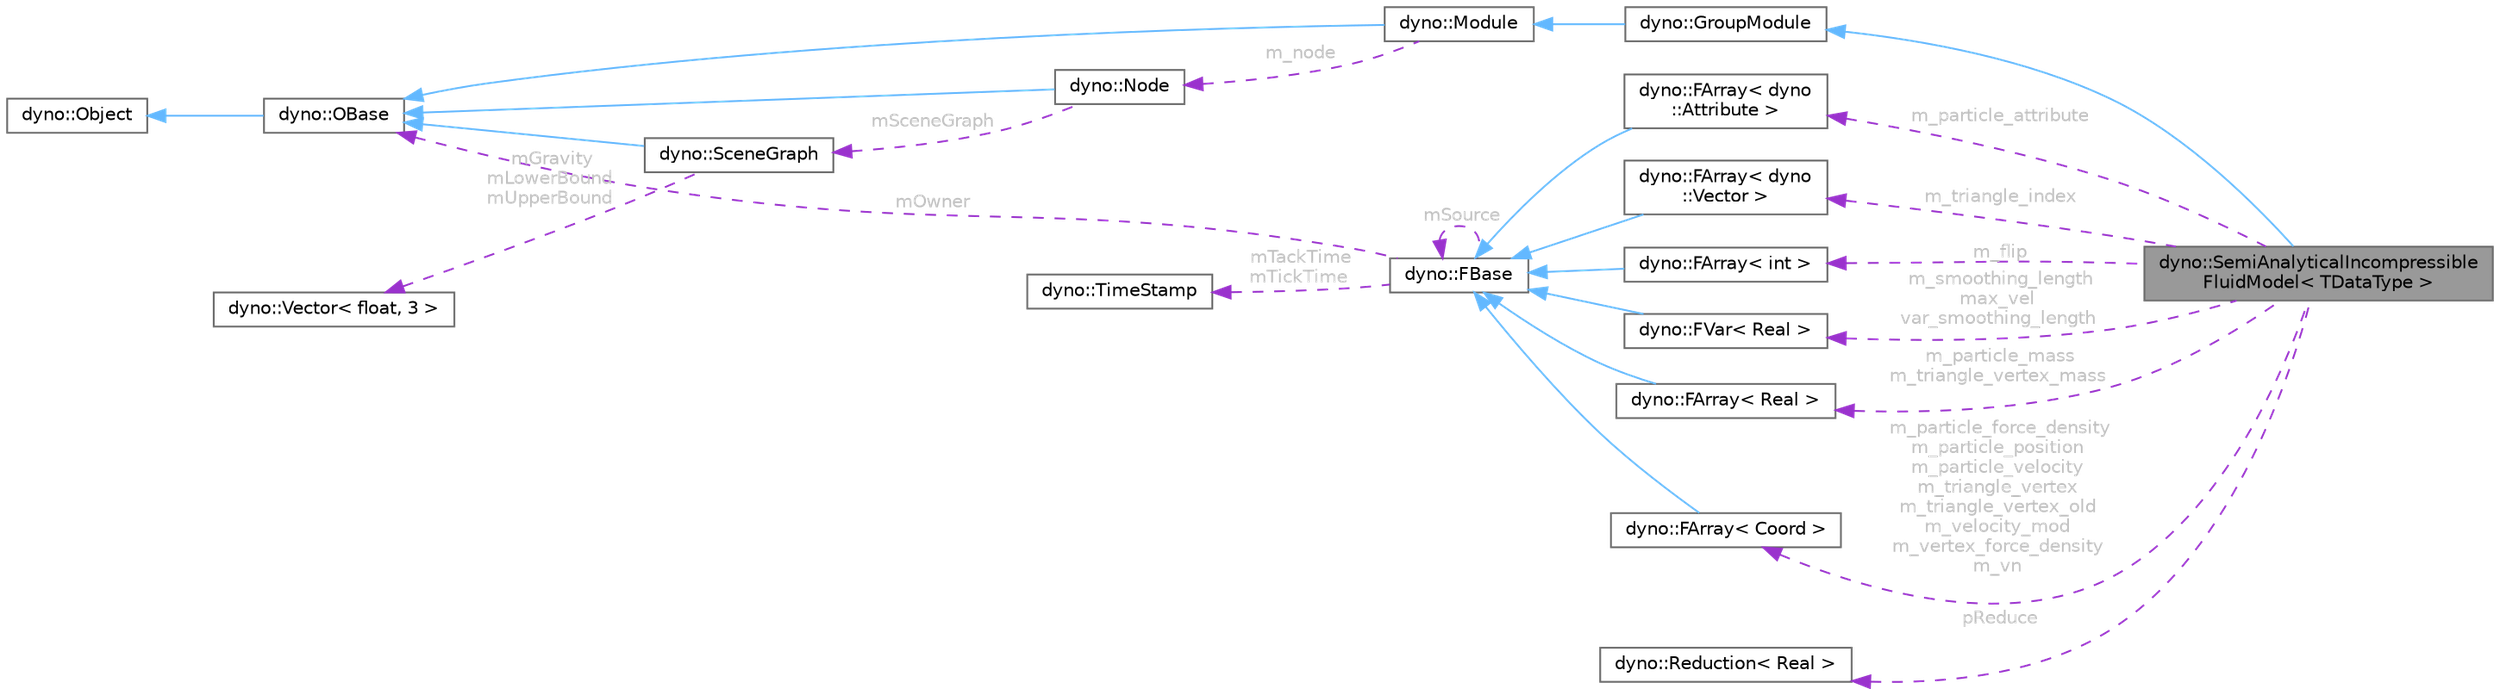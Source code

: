 digraph "dyno::SemiAnalyticalIncompressibleFluidModel&lt; TDataType &gt;"
{
 // LATEX_PDF_SIZE
  bgcolor="transparent";
  edge [fontname=Helvetica,fontsize=10,labelfontname=Helvetica,labelfontsize=10];
  node [fontname=Helvetica,fontsize=10,shape=box,height=0.2,width=0.4];
  rankdir="LR";
  Node1 [id="Node000001",label="dyno::SemiAnalyticalIncompressible\lFluidModel\< TDataType \>",height=0.2,width=0.4,color="gray40", fillcolor="grey60", style="filled", fontcolor="black",tooltip=" "];
  Node2 -> Node1 [id="edge1_Node000001_Node000002",dir="back",color="steelblue1",style="solid",tooltip=" "];
  Node2 [id="Node000002",label="dyno::GroupModule",height=0.2,width=0.4,color="gray40", fillcolor="white", style="filled",URL="$classdyno_1_1_group_module.html",tooltip=" "];
  Node3 -> Node2 [id="edge2_Node000002_Node000003",dir="back",color="steelblue1",style="solid",tooltip=" "];
  Node3 [id="Node000003",label="dyno::Module",height=0.2,width=0.4,color="gray40", fillcolor="white", style="filled",URL="$classdyno_1_1_module.html",tooltip=" "];
  Node4 -> Node3 [id="edge3_Node000003_Node000004",dir="back",color="steelblue1",style="solid",tooltip=" "];
  Node4 [id="Node000004",label="dyno::OBase",height=0.2,width=0.4,color="gray40", fillcolor="white", style="filled",URL="$classdyno_1_1_o_base.html",tooltip=" "];
  Node5 -> Node4 [id="edge4_Node000004_Node000005",dir="back",color="steelblue1",style="solid",tooltip=" "];
  Node5 [id="Node000005",label="dyno::Object",height=0.2,width=0.4,color="gray40", fillcolor="white", style="filled",URL="$classdyno_1_1_object.html",tooltip=" "];
  Node6 -> Node3 [id="edge5_Node000003_Node000006",dir="back",color="darkorchid3",style="dashed",tooltip=" ",label=" m_node",fontcolor="grey" ];
  Node6 [id="Node000006",label="dyno::Node",height=0.2,width=0.4,color="gray40", fillcolor="white", style="filled",URL="$classdyno_1_1_node.html",tooltip=" "];
  Node4 -> Node6 [id="edge6_Node000006_Node000004",dir="back",color="steelblue1",style="solid",tooltip=" "];
  Node7 -> Node6 [id="edge7_Node000006_Node000007",dir="back",color="darkorchid3",style="dashed",tooltip=" ",label=" mSceneGraph",fontcolor="grey" ];
  Node7 [id="Node000007",label="dyno::SceneGraph",height=0.2,width=0.4,color="gray40", fillcolor="white", style="filled",URL="$classdyno_1_1_scene_graph.html",tooltip=" "];
  Node4 -> Node7 [id="edge8_Node000007_Node000004",dir="back",color="steelblue1",style="solid",tooltip=" "];
  Node8 -> Node7 [id="edge9_Node000007_Node000008",dir="back",color="darkorchid3",style="dashed",tooltip=" ",label=" mGravity\nmLowerBound\nmUpperBound",fontcolor="grey" ];
  Node8 [id="Node000008",label="dyno::Vector\< float, 3 \>",height=0.2,width=0.4,color="gray40", fillcolor="white", style="filled",URL="$classdyno_1_1_vector.html",tooltip=" "];
  Node9 -> Node1 [id="edge10_Node000001_Node000009",dir="back",color="darkorchid3",style="dashed",tooltip=" ",label=" m_smoothing_length\nmax_vel\nvar_smoothing_length",fontcolor="grey" ];
  Node9 [id="Node000009",label="dyno::FVar\< Real \>",height=0.2,width=0.4,color="gray40", fillcolor="white", style="filled",URL="$classdyno_1_1_f_var.html",tooltip=" "];
  Node10 -> Node9 [id="edge11_Node000009_Node000010",dir="back",color="steelblue1",style="solid",tooltip=" "];
  Node10 [id="Node000010",label="dyno::FBase",height=0.2,width=0.4,color="gray40", fillcolor="white", style="filled",URL="$classdyno_1_1_f_base.html",tooltip=" "];
  Node4 -> Node10 [id="edge12_Node000010_Node000004",dir="back",color="darkorchid3",style="dashed",tooltip=" ",label=" mOwner",fontcolor="grey" ];
  Node10 -> Node10 [id="edge13_Node000010_Node000010",dir="back",color="darkorchid3",style="dashed",tooltip=" ",label=" mSource",fontcolor="grey" ];
  Node11 -> Node10 [id="edge14_Node000010_Node000011",dir="back",color="darkorchid3",style="dashed",tooltip=" ",label=" mTackTime\nmTickTime",fontcolor="grey" ];
  Node11 [id="Node000011",label="dyno::TimeStamp",height=0.2,width=0.4,color="gray40", fillcolor="white", style="filled",URL="$classdyno_1_1_time_stamp.html",tooltip="Time stamp."];
  Node12 -> Node1 [id="edge15_Node000001_Node000012",dir="back",color="darkorchid3",style="dashed",tooltip=" ",label=" m_particle_mass\nm_triangle_vertex_mass",fontcolor="grey" ];
  Node12 [id="Node000012",label="dyno::FArray\< Real \>",height=0.2,width=0.4,color="gray40", fillcolor="white", style="filled",URL="$classdyno_1_1_f_array.html",tooltip=" "];
  Node10 -> Node12 [id="edge16_Node000012_Node000010",dir="back",color="steelblue1",style="solid",tooltip=" "];
  Node13 -> Node1 [id="edge17_Node000001_Node000013",dir="back",color="darkorchid3",style="dashed",tooltip=" ",label=" m_particle_force_density\nm_particle_position\nm_particle_velocity\nm_triangle_vertex\nm_triangle_vertex_old\nm_velocity_mod\nm_vertex_force_density\nm_vn",fontcolor="grey" ];
  Node13 [id="Node000013",label="dyno::FArray\< Coord \>",height=0.2,width=0.4,color="gray40", fillcolor="white", style="filled",URL="$classdyno_1_1_f_array.html",tooltip=" "];
  Node10 -> Node13 [id="edge18_Node000013_Node000010",dir="back",color="steelblue1",style="solid",tooltip=" "];
  Node14 -> Node1 [id="edge19_Node000001_Node000014",dir="back",color="darkorchid3",style="dashed",tooltip=" ",label=" m_particle_attribute",fontcolor="grey" ];
  Node14 [id="Node000014",label="dyno::FArray\< dyno\l::Attribute \>",height=0.2,width=0.4,color="gray40", fillcolor="white", style="filled",URL="$classdyno_1_1_f_array.html",tooltip=" "];
  Node10 -> Node14 [id="edge20_Node000014_Node000010",dir="back",color="steelblue1",style="solid",tooltip=" "];
  Node15 -> Node1 [id="edge21_Node000001_Node000015",dir="back",color="darkorchid3",style="dashed",tooltip=" ",label=" m_triangle_index",fontcolor="grey" ];
  Node15 [id="Node000015",label="dyno::FArray\< dyno\l::Vector \>",height=0.2,width=0.4,color="gray40", fillcolor="white", style="filled",URL="$classdyno_1_1_f_array.html",tooltip=" "];
  Node10 -> Node15 [id="edge22_Node000015_Node000010",dir="back",color="steelblue1",style="solid",tooltip=" "];
  Node16 -> Node1 [id="edge23_Node000001_Node000016",dir="back",color="darkorchid3",style="dashed",tooltip=" ",label=" m_flip",fontcolor="grey" ];
  Node16 [id="Node000016",label="dyno::FArray\< int \>",height=0.2,width=0.4,color="gray40", fillcolor="white", style="filled",URL="$classdyno_1_1_f_array.html",tooltip=" "];
  Node10 -> Node16 [id="edge24_Node000016_Node000010",dir="back",color="steelblue1",style="solid",tooltip=" "];
  Node17 -> Node1 [id="edge25_Node000001_Node000017",dir="back",color="darkorchid3",style="dashed",tooltip=" ",label=" pReduce",fontcolor="grey" ];
  Node17 [id="Node000017",label="dyno::Reduction\< Real \>",height=0.2,width=0.4,color="gray40", fillcolor="white", style="filled",URL="$classdyno_1_1_reduction.html",tooltip=" "];
}
